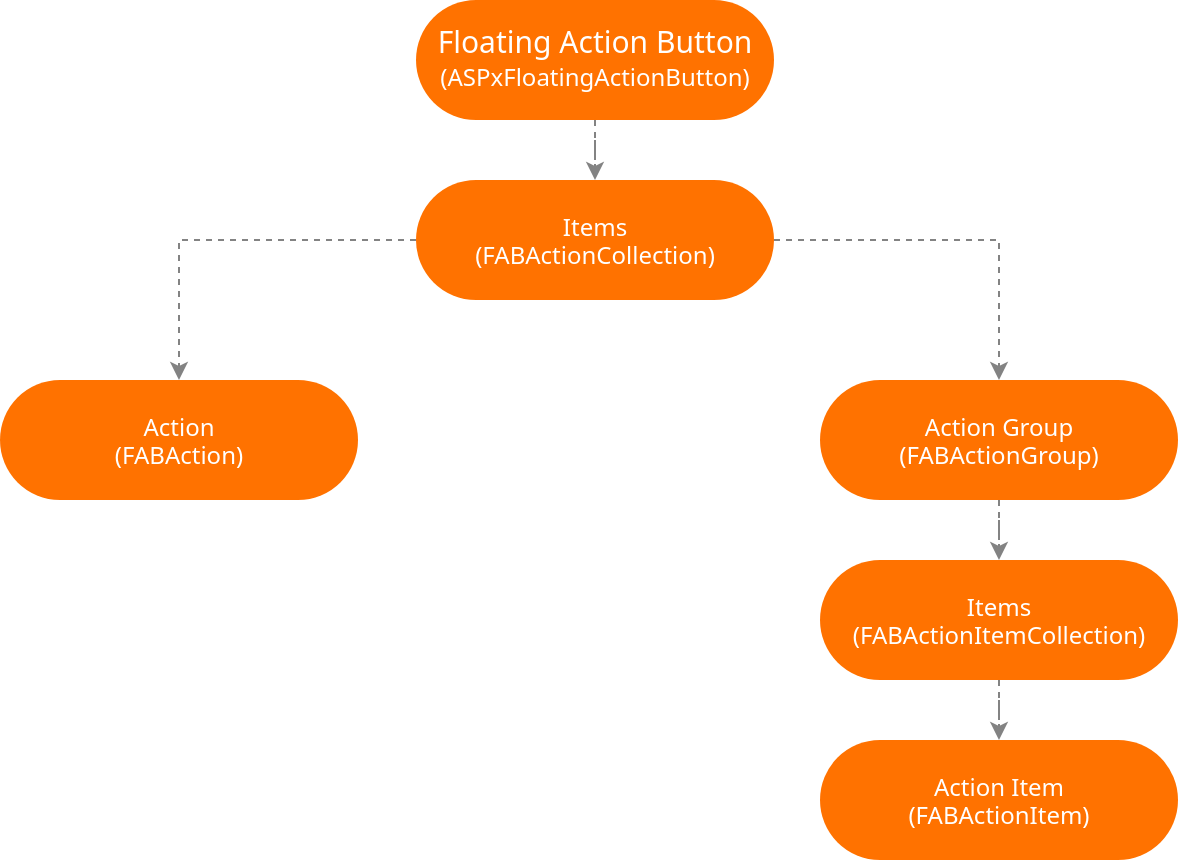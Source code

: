 <mxfile version="14.9.7" type="github">
  <diagram id="z-LQbT5DIJsYQxyCbET5" name="Page-1">
    <mxGraphModel dx="1290" dy="703" grid="1" gridSize="10" guides="1" tooltips="1" connect="1" arrows="1" fold="1" page="1" pageScale="1" pageWidth="827" pageHeight="1169" math="0" shadow="0">
      <root>
        <mxCell id="0" />
        <mxCell id="1" parent="0" />
        <mxCell id="3pkGQoeZ3oAOKSy_i_JQ-14" value="" style="edgeStyle=orthogonalEdgeStyle;rounded=0;orthogonalLoop=1;jettySize=auto;entryX=0.5;entryY=0;entryDx=0;entryDy=0;strokeColor=#838383;dashed=1;" edge="1" parent="1" source="3pkGQoeZ3oAOKSy_i_JQ-15" target="3pkGQoeZ3oAOKSy_i_JQ-18">
          <mxGeometry relative="1" as="geometry" />
        </mxCell>
        <mxCell id="3pkGQoeZ3oAOKSy_i_JQ-16" value="" style="edgeStyle=orthogonalEdgeStyle;rounded=0;orthogonalLoop=1;jettySize=auto;entryX=0.5;entryY=0;entryDx=0;entryDy=0;strokeColor=#838383;dashed=1;" edge="1" parent="1" source="3pkGQoeZ3oAOKSy_i_JQ-18" target="3pkGQoeZ3oAOKSy_i_JQ-19">
          <mxGeometry relative="1" as="geometry" />
        </mxCell>
        <mxCell id="3pkGQoeZ3oAOKSy_i_JQ-17" value="" style="edgeStyle=orthogonalEdgeStyle;rounded=0;orthogonalLoop=1;jettySize=auto;entryX=0.5;entryY=0;entryDx=0;entryDy=0;strokeColor=#838383;dashed=1;" edge="1" parent="1" source="3pkGQoeZ3oAOKSy_i_JQ-18" target="3pkGQoeZ3oAOKSy_i_JQ-21">
          <mxGeometry relative="1" as="geometry" />
        </mxCell>
        <mxCell id="3pkGQoeZ3oAOKSy_i_JQ-18" value="Items&#xa;(FABActionCollection)" style="rounded=1;fontFamily=&quot;Segoe UI&quot;,&quot;Helvetica Neue&quot;,Helvetica,Arial,sans-serif;strokeWidth=3;arcSize=50;fontColor=#fff;fillColor=#FF7200;strokeColor=none;" vertex="1" parent="1">
          <mxGeometry x="327" y="180" width="179" height="60" as="geometry" />
        </mxCell>
        <mxCell id="3pkGQoeZ3oAOKSy_i_JQ-19" value="Action&#xa;(FABAction)" style="rounded=1;fontFamily=&quot;Segoe UI&quot;,&quot;Helvetica Neue&quot;,Helvetica,Arial,sans-serif;strokeWidth=3;arcSize=50;fontColor=#fff;fillColor=#FF7200;strokeColor=none;" vertex="1" parent="1">
          <mxGeometry x="119" y="280" width="179" height="60" as="geometry" />
        </mxCell>
        <mxCell id="3pkGQoeZ3oAOKSy_i_JQ-20" value="" style="edgeStyle=orthogonalEdgeStyle;rounded=0;orthogonalLoop=1;jettySize=auto;entryX=0.5;entryY=0;entryDx=0;entryDy=0;strokeColor=#838383;dashed=1;" edge="1" parent="1" source="3pkGQoeZ3oAOKSy_i_JQ-21" target="3pkGQoeZ3oAOKSy_i_JQ-23">
          <mxGeometry relative="1" as="geometry" />
        </mxCell>
        <mxCell id="3pkGQoeZ3oAOKSy_i_JQ-21" value="Action Group&#xa;(FABActionGroup)" style="rounded=1;fontFamily=&quot;Segoe UI&quot;,&quot;Helvetica Neue&quot;,Helvetica,Arial,sans-serif;strokeWidth=3;arcSize=50;fontColor=#fff;fillColor=#FF7200;strokeColor=none;" vertex="1" parent="1">
          <mxGeometry x="529" y="280" width="179" height="60" as="geometry" />
        </mxCell>
        <mxCell id="3pkGQoeZ3oAOKSy_i_JQ-22" value="" style="edgeStyle=orthogonalEdgeStyle;rounded=0;orthogonalLoop=1;jettySize=auto;entryX=0.5;entryY=0;entryDx=0;entryDy=0;strokeColor=#838383;dashed=1;" edge="1" parent="1" source="3pkGQoeZ3oAOKSy_i_JQ-23" target="3pkGQoeZ3oAOKSy_i_JQ-24">
          <mxGeometry relative="1" as="geometry" />
        </mxCell>
        <mxCell id="3pkGQoeZ3oAOKSy_i_JQ-23" value="Items&#xa;(FABActionItemCollection)" style="rounded=1;fontFamily=&quot;Segoe UI&quot;,&quot;Helvetica Neue&quot;,Helvetica,Arial,sans-serif;strokeWidth=3;arcSize=50;fontColor=#fff;fillColor=#FF7200;strokeColor=none;" vertex="1" parent="1">
          <mxGeometry x="529" y="370" width="179" height="60" as="geometry" />
        </mxCell>
        <mxCell id="3pkGQoeZ3oAOKSy_i_JQ-24" value="Action Item&#xa;(FABActionItem)" style="rounded=1;fontFamily=&quot;Segoe UI&quot;,&quot;Helvetica Neue&quot;,Helvetica,Arial,sans-serif;strokeWidth=3;arcSize=50;fontColor=#fff;fillColor=#FF7200;strokeColor=none;" vertex="1" parent="1">
          <mxGeometry x="529" y="460" width="179" height="60" as="geometry" />
        </mxCell>
        <mxCell id="3pkGQoeZ3oAOKSy_i_JQ-31" value="" style="group;" vertex="1" connectable="0" parent="1">
          <mxGeometry x="327" y="90" width="179" height="60" as="geometry" />
        </mxCell>
        <mxCell id="3pkGQoeZ3oAOKSy_i_JQ-15" value="(ASPxFloatingActionButton)" style="rounded=1;fontFamily=&quot;Segoe UI&quot;,&quot;Helvetica Neue&quot;,Helvetica,Arial,sans-serif;;strokeWidth=3;arcSize=50;imageHeight=24;fontColor=#fff;fillColor=#FF7200;strokeColor=none;verticalAlign=bottom;spacingBottom=12;" vertex="1" parent="3pkGQoeZ3oAOKSy_i_JQ-31">
          <mxGeometry width="179" height="60" as="geometry" />
        </mxCell>
        <mxCell id="3pkGQoeZ3oAOKSy_i_JQ-30" value="Floating Action Button" style="text;strokeColor=none;fillColor=none;align=center;verticalAlign=middle;rounded=0;fontColor=#fff;fontFamily=&quot;Segoe UI&quot;,&quot;Helvetica Neue&quot;,Helvetica,Arial,sans-serif;fontSize=15;fontStyle=0;" vertex="1" parent="3pkGQoeZ3oAOKSy_i_JQ-31">
          <mxGeometry x="18" y="10" width="143" height="20" as="geometry" />
        </mxCell>
      </root>
    </mxGraphModel>
  </diagram>
</mxfile>
